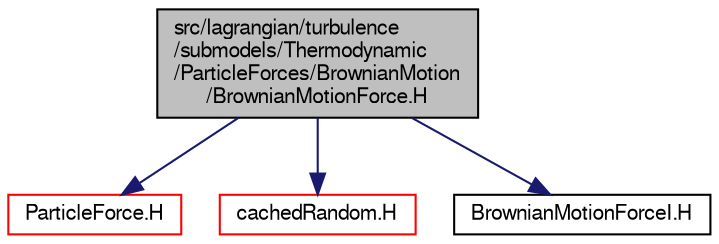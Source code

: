 digraph "src/lagrangian/turbulence/submodels/Thermodynamic/ParticleForces/BrownianMotion/BrownianMotionForce.H"
{
  bgcolor="transparent";
  edge [fontname="FreeSans",fontsize="10",labelfontname="FreeSans",labelfontsize="10"];
  node [fontname="FreeSans",fontsize="10",shape=record];
  Node0 [label="src/lagrangian/turbulence\l/submodels/Thermodynamic\l/ParticleForces/BrownianMotion\l/BrownianMotionForce.H",height=0.2,width=0.4,color="black", fillcolor="grey75", style="filled", fontcolor="black"];
  Node0 -> Node1 [color="midnightblue",fontsize="10",style="solid",fontname="FreeSans"];
  Node1 [label="ParticleForce.H",height=0.2,width=0.4,color="red",URL="$a05894.html"];
  Node0 -> Node272 [color="midnightblue",fontsize="10",style="solid",fontname="FreeSans"];
  Node272 [label="cachedRandom.H",height=0.2,width=0.4,color="red",URL="$a12452.html"];
  Node0 -> Node274 [color="midnightblue",fontsize="10",style="solid",fontname="FreeSans"];
  Node274 [label="BrownianMotionForceI.H",height=0.2,width=0.4,color="black",URL="$a06830.html"];
}
